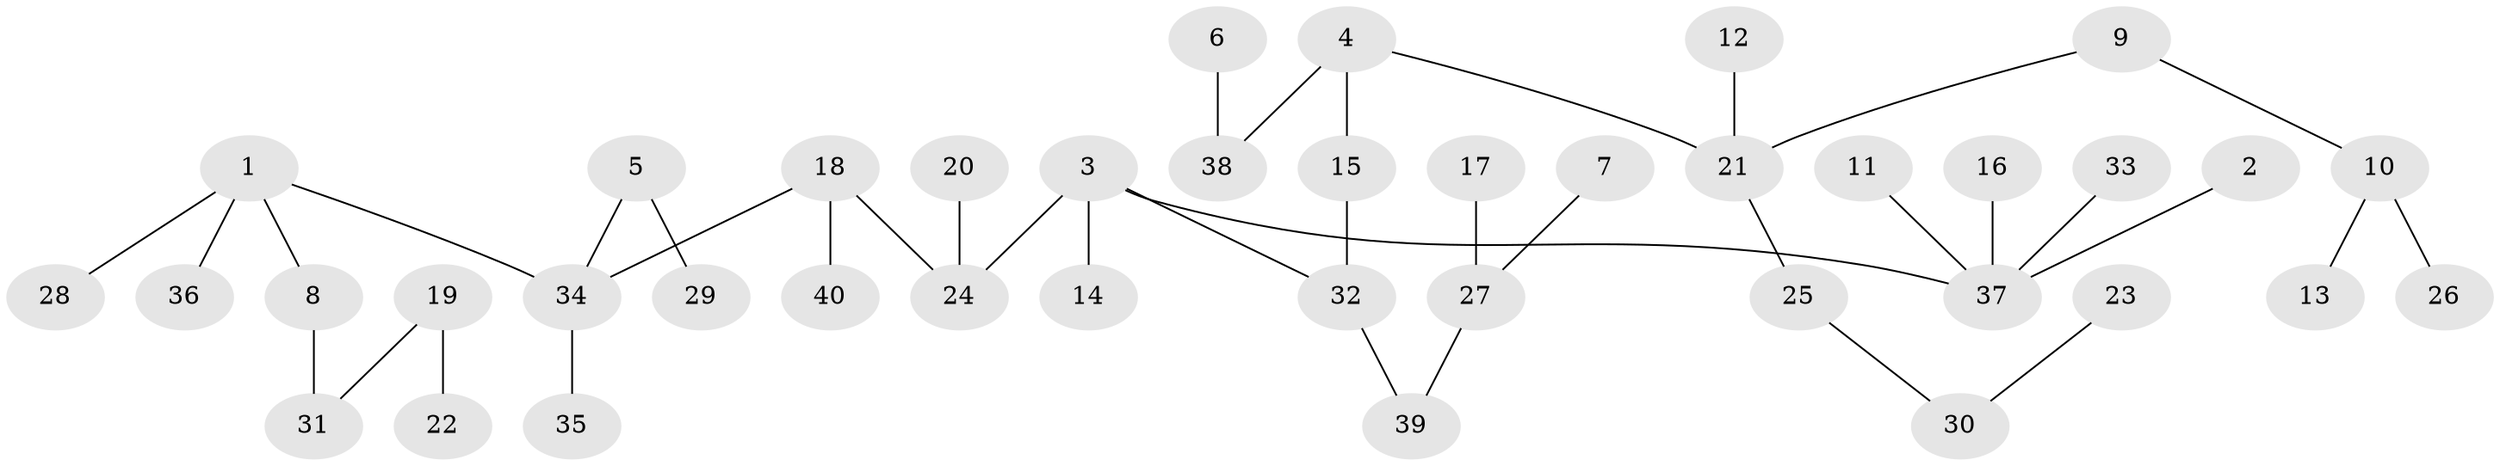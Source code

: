// original degree distribution, {5: 0.04081632653061224, 4: 0.10204081632653061, 6: 0.01020408163265306, 1: 0.5306122448979592, 7: 0.01020408163265306, 3: 0.09183673469387756, 2: 0.21428571428571427}
// Generated by graph-tools (version 1.1) at 2025/37/03/04/25 23:37:20]
// undirected, 40 vertices, 39 edges
graph export_dot {
  node [color=gray90,style=filled];
  1;
  2;
  3;
  4;
  5;
  6;
  7;
  8;
  9;
  10;
  11;
  12;
  13;
  14;
  15;
  16;
  17;
  18;
  19;
  20;
  21;
  22;
  23;
  24;
  25;
  26;
  27;
  28;
  29;
  30;
  31;
  32;
  33;
  34;
  35;
  36;
  37;
  38;
  39;
  40;
  1 -- 8 [weight=1.0];
  1 -- 28 [weight=1.0];
  1 -- 34 [weight=1.0];
  1 -- 36 [weight=1.0];
  2 -- 37 [weight=1.0];
  3 -- 14 [weight=1.0];
  3 -- 24 [weight=1.0];
  3 -- 32 [weight=1.0];
  3 -- 37 [weight=1.0];
  4 -- 15 [weight=1.0];
  4 -- 21 [weight=1.0];
  4 -- 38 [weight=1.0];
  5 -- 29 [weight=1.0];
  5 -- 34 [weight=1.0];
  6 -- 38 [weight=1.0];
  7 -- 27 [weight=1.0];
  8 -- 31 [weight=1.0];
  9 -- 10 [weight=1.0];
  9 -- 21 [weight=1.0];
  10 -- 13 [weight=1.0];
  10 -- 26 [weight=1.0];
  11 -- 37 [weight=1.0];
  12 -- 21 [weight=1.0];
  15 -- 32 [weight=1.0];
  16 -- 37 [weight=1.0];
  17 -- 27 [weight=1.0];
  18 -- 24 [weight=1.0];
  18 -- 34 [weight=1.0];
  18 -- 40 [weight=1.0];
  19 -- 22 [weight=1.0];
  19 -- 31 [weight=1.0];
  20 -- 24 [weight=1.0];
  21 -- 25 [weight=1.0];
  23 -- 30 [weight=1.0];
  25 -- 30 [weight=1.0];
  27 -- 39 [weight=1.0];
  32 -- 39 [weight=1.0];
  33 -- 37 [weight=1.0];
  34 -- 35 [weight=1.0];
}
